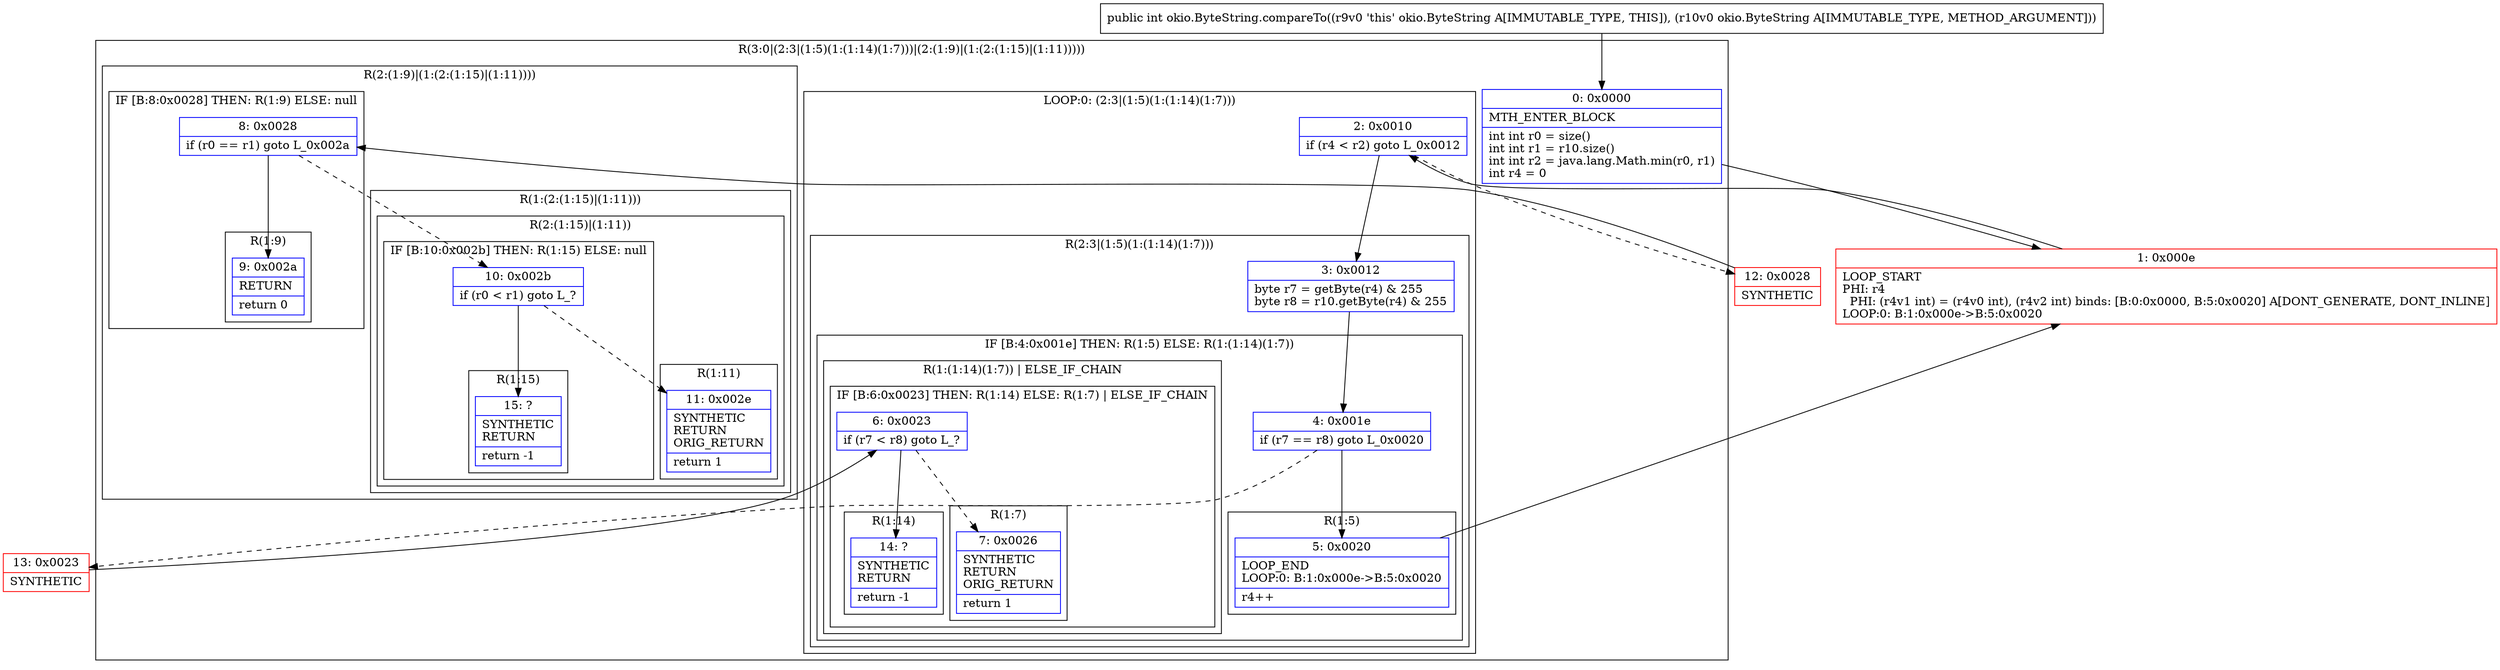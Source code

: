 digraph "CFG forokio.ByteString.compareTo(Lokio\/ByteString;)I" {
subgraph cluster_Region_22819491 {
label = "R(3:0|(2:3|(1:5)(1:(1:14)(1:7)))|(2:(1:9)|(1:(2:(1:15)|(1:11)))))";
node [shape=record,color=blue];
Node_0 [shape=record,label="{0\:\ 0x0000|MTH_ENTER_BLOCK\l|int int r0 = size()\lint int r1 = r10.size()\lint int r2 = java.lang.Math.min(r0, r1)\lint r4 = 0\l}"];
subgraph cluster_LoopRegion_388666385 {
label = "LOOP:0: (2:3|(1:5)(1:(1:14)(1:7)))";
node [shape=record,color=blue];
Node_2 [shape=record,label="{2\:\ 0x0010|if (r4 \< r2) goto L_0x0012\l}"];
subgraph cluster_Region_792849512 {
label = "R(2:3|(1:5)(1:(1:14)(1:7)))";
node [shape=record,color=blue];
Node_3 [shape=record,label="{3\:\ 0x0012|byte r7 = getByte(r4) & 255\lbyte r8 = r10.getByte(r4) & 255\l}"];
subgraph cluster_IfRegion_1636346541 {
label = "IF [B:4:0x001e] THEN: R(1:5) ELSE: R(1:(1:14)(1:7))";
node [shape=record,color=blue];
Node_4 [shape=record,label="{4\:\ 0x001e|if (r7 == r8) goto L_0x0020\l}"];
subgraph cluster_Region_2005099901 {
label = "R(1:5)";
node [shape=record,color=blue];
Node_5 [shape=record,label="{5\:\ 0x0020|LOOP_END\lLOOP:0: B:1:0x000e\-\>B:5:0x0020\l|r4++\l}"];
}
subgraph cluster_Region_71125458 {
label = "R(1:(1:14)(1:7)) | ELSE_IF_CHAIN\l";
node [shape=record,color=blue];
subgraph cluster_IfRegion_583086225 {
label = "IF [B:6:0x0023] THEN: R(1:14) ELSE: R(1:7) | ELSE_IF_CHAIN\l";
node [shape=record,color=blue];
Node_6 [shape=record,label="{6\:\ 0x0023|if (r7 \< r8) goto L_?\l}"];
subgraph cluster_Region_2111048601 {
label = "R(1:14)";
node [shape=record,color=blue];
Node_14 [shape=record,label="{14\:\ ?|SYNTHETIC\lRETURN\l|return \-1\l}"];
}
subgraph cluster_Region_1511668346 {
label = "R(1:7)";
node [shape=record,color=blue];
Node_7 [shape=record,label="{7\:\ 0x0026|SYNTHETIC\lRETURN\lORIG_RETURN\l|return 1\l}"];
}
}
}
}
}
}
subgraph cluster_Region_348272024 {
label = "R(2:(1:9)|(1:(2:(1:15)|(1:11))))";
node [shape=record,color=blue];
subgraph cluster_IfRegion_1928678888 {
label = "IF [B:8:0x0028] THEN: R(1:9) ELSE: null";
node [shape=record,color=blue];
Node_8 [shape=record,label="{8\:\ 0x0028|if (r0 == r1) goto L_0x002a\l}"];
subgraph cluster_Region_2053086475 {
label = "R(1:9)";
node [shape=record,color=blue];
Node_9 [shape=record,label="{9\:\ 0x002a|RETURN\l|return 0\l}"];
}
}
subgraph cluster_Region_655018266 {
label = "R(1:(2:(1:15)|(1:11)))";
node [shape=record,color=blue];
subgraph cluster_Region_742977131 {
label = "R(2:(1:15)|(1:11))";
node [shape=record,color=blue];
subgraph cluster_IfRegion_1793367161 {
label = "IF [B:10:0x002b] THEN: R(1:15) ELSE: null";
node [shape=record,color=blue];
Node_10 [shape=record,label="{10\:\ 0x002b|if (r0 \< r1) goto L_?\l}"];
subgraph cluster_Region_690184335 {
label = "R(1:15)";
node [shape=record,color=blue];
Node_15 [shape=record,label="{15\:\ ?|SYNTHETIC\lRETURN\l|return \-1\l}"];
}
}
subgraph cluster_Region_798099301 {
label = "R(1:11)";
node [shape=record,color=blue];
Node_11 [shape=record,label="{11\:\ 0x002e|SYNTHETIC\lRETURN\lORIG_RETURN\l|return 1\l}"];
}
}
}
}
}
Node_1 [shape=record,color=red,label="{1\:\ 0x000e|LOOP_START\lPHI: r4 \l  PHI: (r4v1 int) = (r4v0 int), (r4v2 int) binds: [B:0:0x0000, B:5:0x0020] A[DONT_GENERATE, DONT_INLINE]\lLOOP:0: B:1:0x000e\-\>B:5:0x0020\l}"];
Node_12 [shape=record,color=red,label="{12\:\ 0x0028|SYNTHETIC\l}"];
Node_13 [shape=record,color=red,label="{13\:\ 0x0023|SYNTHETIC\l}"];
MethodNode[shape=record,label="{public int okio.ByteString.compareTo((r9v0 'this' okio.ByteString A[IMMUTABLE_TYPE, THIS]), (r10v0 okio.ByteString A[IMMUTABLE_TYPE, METHOD_ARGUMENT])) }"];
MethodNode -> Node_0;
Node_0 -> Node_1;
Node_2 -> Node_3;
Node_2 -> Node_12[style=dashed];
Node_3 -> Node_4;
Node_4 -> Node_5;
Node_4 -> Node_13[style=dashed];
Node_5 -> Node_1;
Node_6 -> Node_7[style=dashed];
Node_6 -> Node_14;
Node_8 -> Node_9;
Node_8 -> Node_10[style=dashed];
Node_10 -> Node_11[style=dashed];
Node_10 -> Node_15;
Node_1 -> Node_2;
Node_12 -> Node_8;
Node_13 -> Node_6;
}

